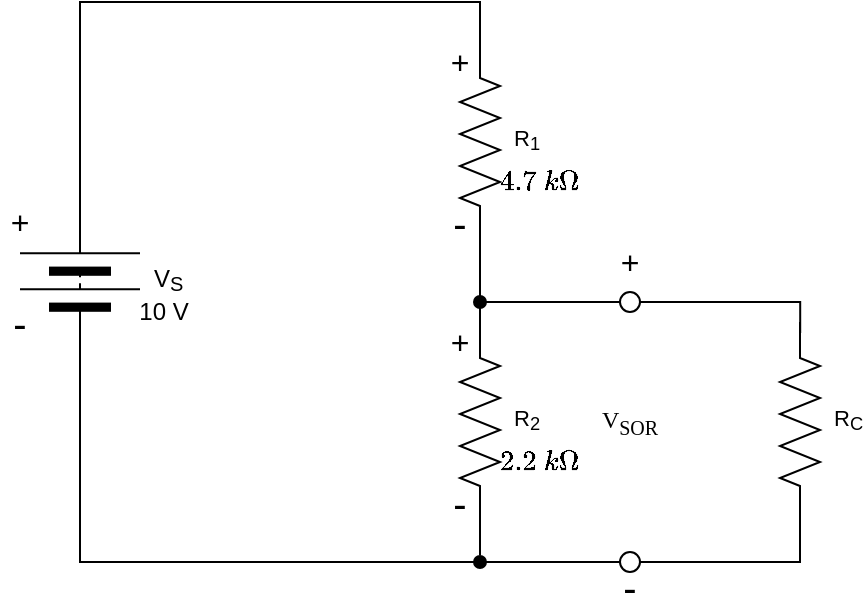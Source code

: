 <mxfile version="28.2.1">
  <diagram name="Page-1" id="PuLOtIR65A3qIiVa_A3N">
    <mxGraphModel dx="648" dy="364" grid="1" gridSize="10" guides="1" tooltips="1" connect="1" arrows="1" fold="1" page="1" pageScale="1" pageWidth="827" pageHeight="1169" math="1" shadow="0">
      <root>
        <mxCell id="0" />
        <mxCell id="1" parent="0" />
        <mxCell id="iy5UK031rBMqFHvndDrj-35" value="&lt;font style=&quot;font-size: 20px;&quot;&gt;-&lt;/font&gt;" style="text;strokeColor=none;fillColor=none;html=1;align=center;verticalAlign=middle;whiteSpace=wrap;rounded=0;fontSize=12;fontFamily=Helvetica;fontColor=default;labelBackgroundColor=default;" parent="1" vertex="1">
          <mxGeometry x="345" y="373" width="20" height="17" as="geometry" />
        </mxCell>
        <mxCell id="iDlP_LBRREziJw6GV0ev-10" value="$$2.2\ k\Omega$$" style="text;strokeColor=none;fillColor=none;html=1;align=center;verticalAlign=middle;whiteSpace=wrap;rounded=0;fontSize=12;" parent="1" vertex="1">
          <mxGeometry x="290" y="310" width="40" height="20" as="geometry" />
        </mxCell>
        <mxCell id="2pu_WXE8F38l1igqx0rk-7" value="&lt;font style=&quot;font-size: 20px;&quot;&gt;-&lt;/font&gt;" style="text;strokeColor=none;fillColor=none;html=1;align=center;verticalAlign=middle;whiteSpace=wrap;rounded=0;fontSize=12;fontFamily=Helvetica;fontColor=default;labelBackgroundColor=default;" parent="1" vertex="1">
          <mxGeometry x="260" y="330" width="20" height="20" as="geometry" />
        </mxCell>
        <mxCell id="iDlP_LBRREziJw6GV0ev-19" value="&lt;font style=&quot;font-size: 16px;&quot;&gt;+&lt;/font&gt;" style="text;strokeColor=none;fillColor=none;html=1;align=center;verticalAlign=middle;whiteSpace=wrap;rounded=0;fontSize=12;fontFamily=Helvetica;fontColor=default;labelBackgroundColor=default;" parent="1" vertex="1">
          <mxGeometry x="40" y="190" width="20" height="20" as="geometry" />
        </mxCell>
        <mxCell id="iDlP_LBRREziJw6GV0ev-20" value="&lt;font style=&quot;font-size: 20px;&quot;&gt;-&lt;/font&gt;" style="text;strokeColor=none;fillColor=none;html=1;align=center;verticalAlign=middle;whiteSpace=wrap;rounded=0;fontSize=12;fontFamily=Helvetica;fontColor=default;labelBackgroundColor=default;" parent="1" vertex="1">
          <mxGeometry x="40" y="240" width="20" height="20" as="geometry" />
        </mxCell>
        <mxCell id="2pu_WXE8F38l1igqx0rk-6" value="&lt;font style=&quot;font-size: 16px;&quot;&gt;+&lt;/font&gt;" style="text;strokeColor=none;fillColor=none;html=1;align=center;verticalAlign=middle;whiteSpace=wrap;rounded=0;fontSize=12;fontFamily=Helvetica;fontColor=default;labelBackgroundColor=default;" parent="1" vertex="1">
          <mxGeometry x="260" y="250" width="20" height="20" as="geometry" />
        </mxCell>
        <mxCell id="iy5UK031rBMqFHvndDrj-26" style="edgeStyle=orthogonalEdgeStyle;shape=connector;rounded=0;orthogonalLoop=1;jettySize=auto;html=1;exitX=1;exitY=0.5;exitDx=0;exitDy=0;exitPerimeter=0;entryX=0.5;entryY=1;entryDx=0;entryDy=0;strokeColor=default;align=center;verticalAlign=middle;fontFamily=Helvetica;fontSize=11;fontColor=default;labelBackgroundColor=default;endArrow=none;endFill=0;" parent="1" source="uKpBhoUJDOv9A9Jneebp-16" target="iy5UK031rBMqFHvndDrj-24" edge="1">
          <mxGeometry relative="1" as="geometry" />
        </mxCell>
        <mxCell id="uKpBhoUJDOv9A9Jneebp-16" value="R&lt;sub&gt;2&lt;/sub&gt;" style="pointerEvents=1;verticalLabelPosition=bottom;shadow=0;dashed=0;align=center;html=1;verticalAlign=top;shape=mxgraph.electrical.resistors.resistor_2;fontFamily=Helvetica;fontSize=11;fontColor=default;labelBackgroundColor=default;rotation=-90;textDirection=vertical-lr;" parent="1" vertex="1">
          <mxGeometry x="230" y="290" width="100" height="20" as="geometry" />
        </mxCell>
        <mxCell id="iy5UK031rBMqFHvndDrj-29" style="edgeStyle=orthogonalEdgeStyle;shape=connector;rounded=0;orthogonalLoop=1;jettySize=auto;html=1;exitX=0;exitY=0.5;exitDx=0;exitDy=0;entryX=0;entryY=0.5;entryDx=0;entryDy=0;strokeColor=default;align=center;verticalAlign=middle;fontFamily=Helvetica;fontSize=11;fontColor=default;labelBackgroundColor=default;endArrow=none;endFill=0;" parent="1" source="iDlP_LBRREziJw6GV0ev-16" target="iy5UK031rBMqFHvndDrj-27" edge="1">
          <mxGeometry relative="1" as="geometry" />
        </mxCell>
        <mxCell id="iDlP_LBRREziJw6GV0ev-16" value="V&lt;sub&gt;S&lt;/sub&gt;" style="pointerEvents=1;verticalLabelPosition=bottom;shadow=0;dashed=0;align=center;html=1;verticalAlign=top;shape=mxgraph.electrical.miscellaneous.batteryStack;fontFamily=Helvetica;fontSize=12;fontColor=default;labelBackgroundColor=default;rotation=-90;textDirection=vertical-lr;" parent="1" vertex="1">
          <mxGeometry x="50" y="200" width="60" height="60" as="geometry" />
        </mxCell>
        <mxCell id="CjW4mLuFn372WD_gnURu-7" value="10 V" style="text;strokeColor=none;fillColor=none;html=1;align=center;verticalAlign=middle;whiteSpace=wrap;rounded=0;fontSize=12;" parent="1" vertex="1">
          <mxGeometry x="101.5" y="235" width="40" height="20" as="geometry" />
        </mxCell>
        <mxCell id="iy5UK031rBMqFHvndDrj-2" value="$$4.7\ k\Omega$$" style="text;strokeColor=none;fillColor=none;html=1;align=center;verticalAlign=middle;whiteSpace=wrap;rounded=0;fontSize=12;" parent="1" vertex="1">
          <mxGeometry x="290" y="170" width="40" height="20" as="geometry" />
        </mxCell>
        <mxCell id="iy5UK031rBMqFHvndDrj-3" value="&lt;font style=&quot;font-size: 20px;&quot;&gt;-&lt;/font&gt;" style="text;strokeColor=none;fillColor=none;html=1;align=center;verticalAlign=middle;whiteSpace=wrap;rounded=0;fontSize=12;fontFamily=Helvetica;fontColor=default;labelBackgroundColor=default;" parent="1" vertex="1">
          <mxGeometry x="260" y="190" width="20" height="20" as="geometry" />
        </mxCell>
        <mxCell id="iy5UK031rBMqFHvndDrj-4" value="&lt;font style=&quot;font-size: 16px;&quot;&gt;+&lt;/font&gt;" style="text;strokeColor=none;fillColor=none;html=1;align=center;verticalAlign=middle;whiteSpace=wrap;rounded=0;fontSize=12;fontFamily=Helvetica;fontColor=default;labelBackgroundColor=default;" parent="1" vertex="1">
          <mxGeometry x="260" y="110" width="20" height="20" as="geometry" />
        </mxCell>
        <mxCell id="iy5UK031rBMqFHvndDrj-19" style="edgeStyle=orthogonalEdgeStyle;shape=connector;rounded=0;orthogonalLoop=1;jettySize=auto;html=1;exitX=0;exitY=0.5;exitDx=0;exitDy=0;exitPerimeter=0;entryX=0.5;entryY=0;entryDx=0;entryDy=0;strokeColor=default;align=center;verticalAlign=middle;fontFamily=Helvetica;fontSize=11;fontColor=default;labelBackgroundColor=default;endArrow=none;endFill=0;" parent="1" source="iy5UK031rBMqFHvndDrj-5" target="iy5UK031rBMqFHvndDrj-24" edge="1">
          <mxGeometry relative="1" as="geometry">
            <mxPoint x="280" y="237.5" as="targetPoint" />
          </mxGeometry>
        </mxCell>
        <mxCell id="iy5UK031rBMqFHvndDrj-5" value="R&lt;sub&gt;1&lt;/sub&gt;" style="pointerEvents=1;verticalLabelPosition=bottom;shadow=0;dashed=0;align=center;html=1;verticalAlign=top;shape=mxgraph.electrical.resistors.resistor_2;fontFamily=Helvetica;fontSize=11;fontColor=default;labelBackgroundColor=default;rotation=-90;textDirection=vertical-lr;" parent="1" vertex="1">
          <mxGeometry x="230" y="150" width="100" height="20" as="geometry" />
        </mxCell>
        <mxCell id="iy5UK031rBMqFHvndDrj-9" style="edgeStyle=orthogonalEdgeStyle;shape=connector;rounded=0;orthogonalLoop=1;jettySize=auto;html=1;exitX=1;exitY=0.5;exitDx=0;exitDy=0;entryX=1;entryY=0.5;entryDx=0;entryDy=0;entryPerimeter=0;strokeColor=default;align=center;verticalAlign=middle;fontFamily=Helvetica;fontSize=11;fontColor=default;labelBackgroundColor=default;endArrow=none;endFill=0;" parent="1" source="iDlP_LBRREziJw6GV0ev-16" target="iy5UK031rBMqFHvndDrj-5" edge="1">
          <mxGeometry relative="1" as="geometry" />
        </mxCell>
        <mxCell id="iy5UK031rBMqFHvndDrj-14" style="edgeStyle=orthogonalEdgeStyle;shape=connector;rounded=0;orthogonalLoop=1;jettySize=auto;html=1;exitX=0;exitY=0.5;exitDx=0;exitDy=0;strokeColor=default;align=center;verticalAlign=middle;fontFamily=Helvetica;fontSize=11;fontColor=default;labelBackgroundColor=default;endArrow=none;endFill=0;entryX=1;entryY=0.5;entryDx=0;entryDy=0;" parent="1" source="iy5UK031rBMqFHvndDrj-11" target="iy5UK031rBMqFHvndDrj-24" edge="1">
          <mxGeometry relative="1" as="geometry">
            <mxPoint x="290" y="240" as="targetPoint" />
          </mxGeometry>
        </mxCell>
        <mxCell id="iy5UK031rBMqFHvndDrj-11" value="" style="verticalLabelPosition=bottom;shadow=0;dashed=0;align=center;html=1;verticalAlign=top;strokeWidth=1;shape=ellipse;fontFamily=Helvetica;fontSize=11;fontColor=default;labelBackgroundColor=default;" parent="1" vertex="1">
          <mxGeometry x="350" y="235" width="10" height="10" as="geometry" />
        </mxCell>
        <mxCell id="iy5UK031rBMqFHvndDrj-13" value="" style="verticalLabelPosition=bottom;shadow=0;dashed=0;align=center;html=1;verticalAlign=top;strokeWidth=1;shape=ellipse;fontFamily=Helvetica;fontSize=11;fontColor=default;labelBackgroundColor=default;" parent="1" vertex="1">
          <mxGeometry x="350" y="365" width="10" height="10" as="geometry" />
        </mxCell>
        <mxCell id="iy5UK031rBMqFHvndDrj-24" value="" style="verticalLabelPosition=bottom;shadow=0;dashed=0;align=center;html=1;verticalAlign=top;strokeWidth=1;shape=ellipse;fontFamily=Helvetica;fontSize=11;fontColor=default;labelBackgroundColor=default;fillStyle=solid;fillColor=light-dark(#000000,#FFFFFF);" parent="1" vertex="1">
          <mxGeometry x="277" y="237" width="6" height="6" as="geometry" />
        </mxCell>
        <mxCell id="iy5UK031rBMqFHvndDrj-30" style="edgeStyle=orthogonalEdgeStyle;shape=connector;rounded=0;orthogonalLoop=1;jettySize=auto;html=1;exitX=1;exitY=0.5;exitDx=0;exitDy=0;entryX=0;entryY=0.5;entryDx=0;entryDy=0;strokeColor=default;align=center;verticalAlign=middle;fontFamily=Helvetica;fontSize=11;fontColor=default;labelBackgroundColor=default;endArrow=none;endFill=0;" parent="1" source="iy5UK031rBMqFHvndDrj-27" target="iy5UK031rBMqFHvndDrj-13" edge="1">
          <mxGeometry relative="1" as="geometry" />
        </mxCell>
        <mxCell id="iy5UK031rBMqFHvndDrj-27" value="" style="verticalLabelPosition=bottom;shadow=0;dashed=0;align=center;html=1;verticalAlign=top;strokeWidth=1;shape=ellipse;fontFamily=Helvetica;fontSize=11;fontColor=default;labelBackgroundColor=default;fillStyle=solid;fillColor=light-dark(#000000,#FFFFFF);" parent="1" vertex="1">
          <mxGeometry x="277" y="367" width="6" height="6" as="geometry" />
        </mxCell>
        <mxCell id="iy5UK031rBMqFHvndDrj-28" style="edgeStyle=orthogonalEdgeStyle;shape=connector;rounded=0;orthogonalLoop=1;jettySize=auto;html=1;exitX=0;exitY=0.5;exitDx=0;exitDy=0;exitPerimeter=0;entryX=0.5;entryY=-0.056;entryDx=0;entryDy=0;entryPerimeter=0;strokeColor=default;align=center;verticalAlign=middle;fontFamily=Helvetica;fontSize=11;fontColor=default;labelBackgroundColor=default;endArrow=none;endFill=0;" parent="1" source="uKpBhoUJDOv9A9Jneebp-16" target="iy5UK031rBMqFHvndDrj-27" edge="1">
          <mxGeometry relative="1" as="geometry" />
        </mxCell>
        <mxCell id="iy5UK031rBMqFHvndDrj-31" value="&lt;font face=&quot;Times New Roman&quot;&gt;V&lt;sub&gt;SOR&lt;/sub&gt;&lt;/font&gt;" style="text;html=1;align=center;verticalAlign=middle;whiteSpace=wrap;rounded=0;" parent="1" vertex="1">
          <mxGeometry x="335" y="290" width="40" height="20" as="geometry" />
        </mxCell>
        <mxCell id="iy5UK031rBMqFHvndDrj-33" value="&lt;font style=&quot;font-size: 16px;&quot;&gt;+&lt;/font&gt;" style="text;strokeColor=none;fillColor=none;html=1;align=center;verticalAlign=middle;whiteSpace=wrap;rounded=0;fontSize=12;fontFamily=Helvetica;fontColor=default;labelBackgroundColor=default;" parent="1" vertex="1">
          <mxGeometry x="345" y="210" width="20" height="20" as="geometry" />
        </mxCell>
        <mxCell id="no02PW6YLxX19Y42Gc3v-4" value="R&lt;sub&gt;C&lt;/sub&gt;" style="pointerEvents=1;verticalLabelPosition=bottom;shadow=0;dashed=0;align=center;html=1;verticalAlign=top;shape=mxgraph.electrical.resistors.resistor_2;fontFamily=Helvetica;fontSize=11;fontColor=default;labelBackgroundColor=default;rotation=-90;textDirection=vertical-lr;" vertex="1" parent="1">
          <mxGeometry x="390" y="290" width="100" height="20" as="geometry" />
        </mxCell>
        <mxCell id="no02PW6YLxX19Y42Gc3v-6" style="edgeStyle=orthogonalEdgeStyle;rounded=0;orthogonalLoop=1;jettySize=auto;html=1;exitX=1;exitY=0.5;exitDx=0;exitDy=0;entryX=0.945;entryY=0.505;entryDx=0;entryDy=0;entryPerimeter=0;endArrow=none;endFill=0;" edge="1" parent="1" source="iy5UK031rBMqFHvndDrj-11" target="no02PW6YLxX19Y42Gc3v-4">
          <mxGeometry relative="1" as="geometry">
            <Array as="points">
              <mxPoint x="440" y="240" />
            </Array>
          </mxGeometry>
        </mxCell>
        <mxCell id="no02PW6YLxX19Y42Gc3v-7" style="edgeStyle=orthogonalEdgeStyle;shape=connector;rounded=0;orthogonalLoop=1;jettySize=auto;html=1;exitX=1;exitY=0.5;exitDx=0;exitDy=0;entryX=0;entryY=0.5;entryDx=0;entryDy=0;entryPerimeter=0;strokeColor=default;align=center;verticalAlign=middle;fontFamily=Helvetica;fontSize=11;fontColor=default;labelBackgroundColor=default;endArrow=none;endFill=0;" edge="1" parent="1" source="iy5UK031rBMqFHvndDrj-13" target="no02PW6YLxX19Y42Gc3v-4">
          <mxGeometry relative="1" as="geometry" />
        </mxCell>
      </root>
    </mxGraphModel>
  </diagram>
</mxfile>
